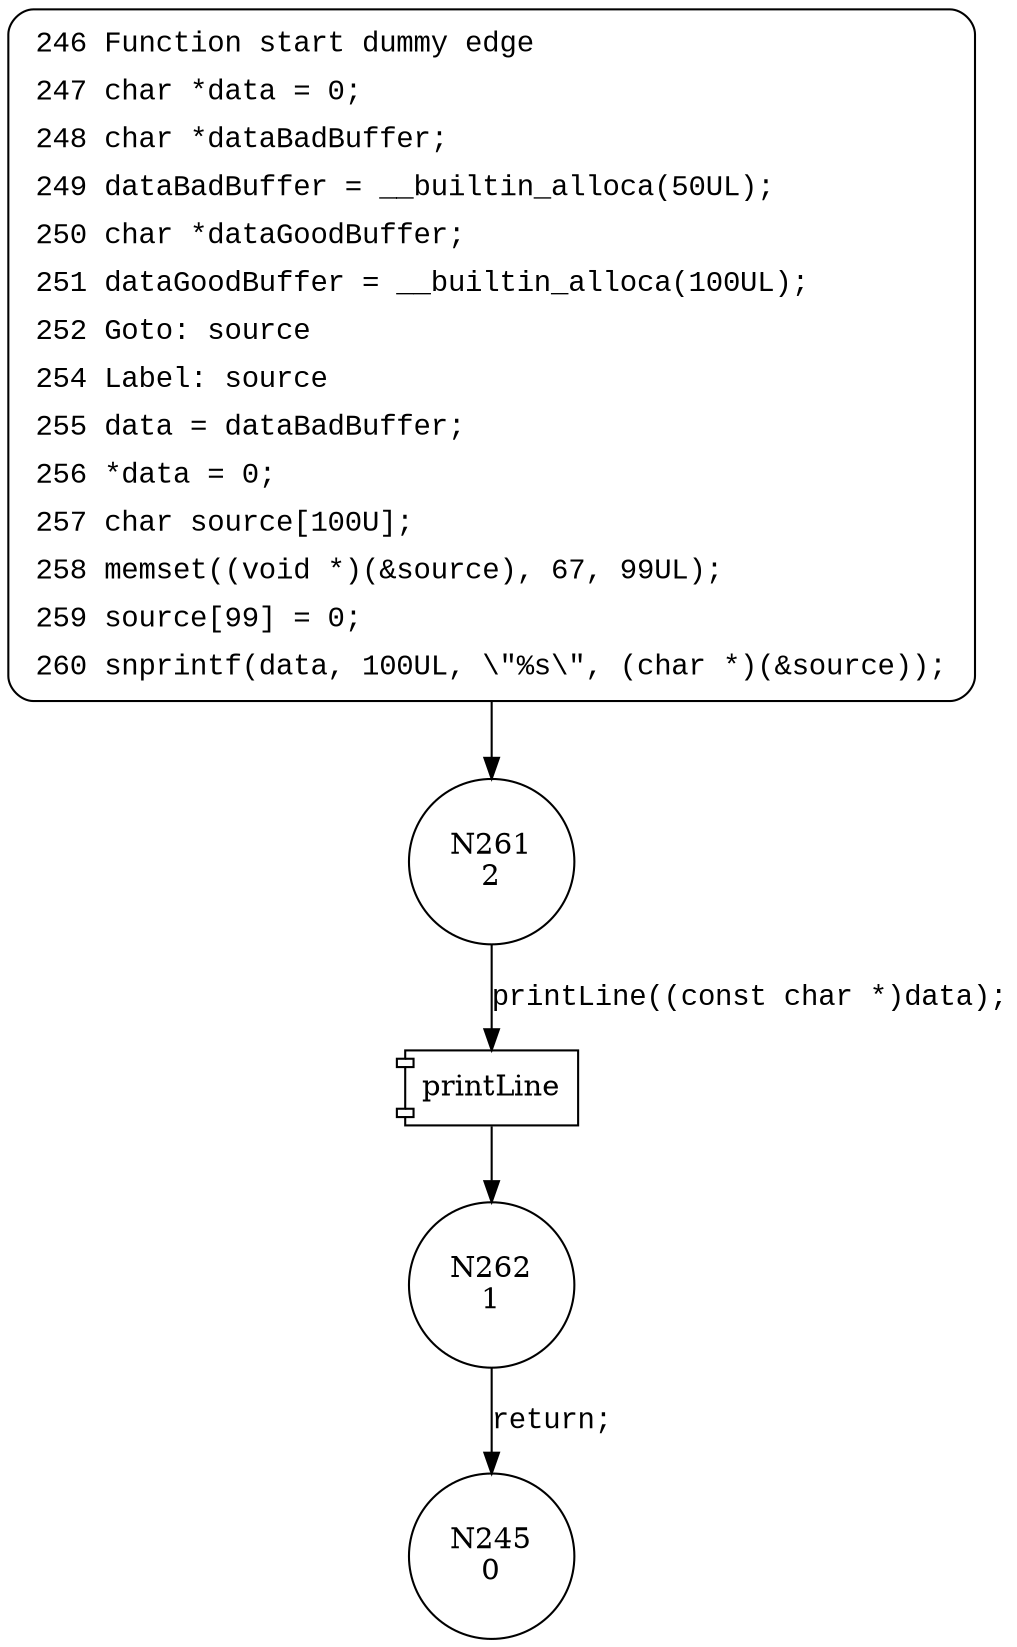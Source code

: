 digraph CWE121_Stack_Based_Buffer_Overflow__CWE805_char_alloca_snprintf_18_bad {
261 [shape="circle" label="N261\n2"]
262 [shape="circle" label="N262\n1"]
245 [shape="circle" label="N245\n0"]
246 [style="filled,bold" penwidth="1" fillcolor="white" fontname="Courier New" shape="Mrecord" label=<<table border="0" cellborder="0" cellpadding="3" bgcolor="white"><tr><td align="right">246</td><td align="left">Function start dummy edge</td></tr><tr><td align="right">247</td><td align="left">char *data = 0;</td></tr><tr><td align="right">248</td><td align="left">char *dataBadBuffer;</td></tr><tr><td align="right">249</td><td align="left">dataBadBuffer = __builtin_alloca(50UL);</td></tr><tr><td align="right">250</td><td align="left">char *dataGoodBuffer;</td></tr><tr><td align="right">251</td><td align="left">dataGoodBuffer = __builtin_alloca(100UL);</td></tr><tr><td align="right">252</td><td align="left">Goto: source</td></tr><tr><td align="right">254</td><td align="left">Label: source</td></tr><tr><td align="right">255</td><td align="left">data = dataBadBuffer;</td></tr><tr><td align="right">256</td><td align="left">*data = 0;</td></tr><tr><td align="right">257</td><td align="left">char source[100U];</td></tr><tr><td align="right">258</td><td align="left">memset((void *)(&amp;source), 67, 99UL);</td></tr><tr><td align="right">259</td><td align="left">source[99] = 0;</td></tr><tr><td align="right">260</td><td align="left">snprintf(data, 100UL, \&quot;%s\&quot;, (char *)(&amp;source));</td></tr></table>>]
246 -> 261[label=""]
100023 [shape="component" label="printLine"]
261 -> 100023 [label="printLine((const char *)data);" fontname="Courier New"]
100023 -> 262 [label="" fontname="Courier New"]
262 -> 245 [label="return;" fontname="Courier New"]
}